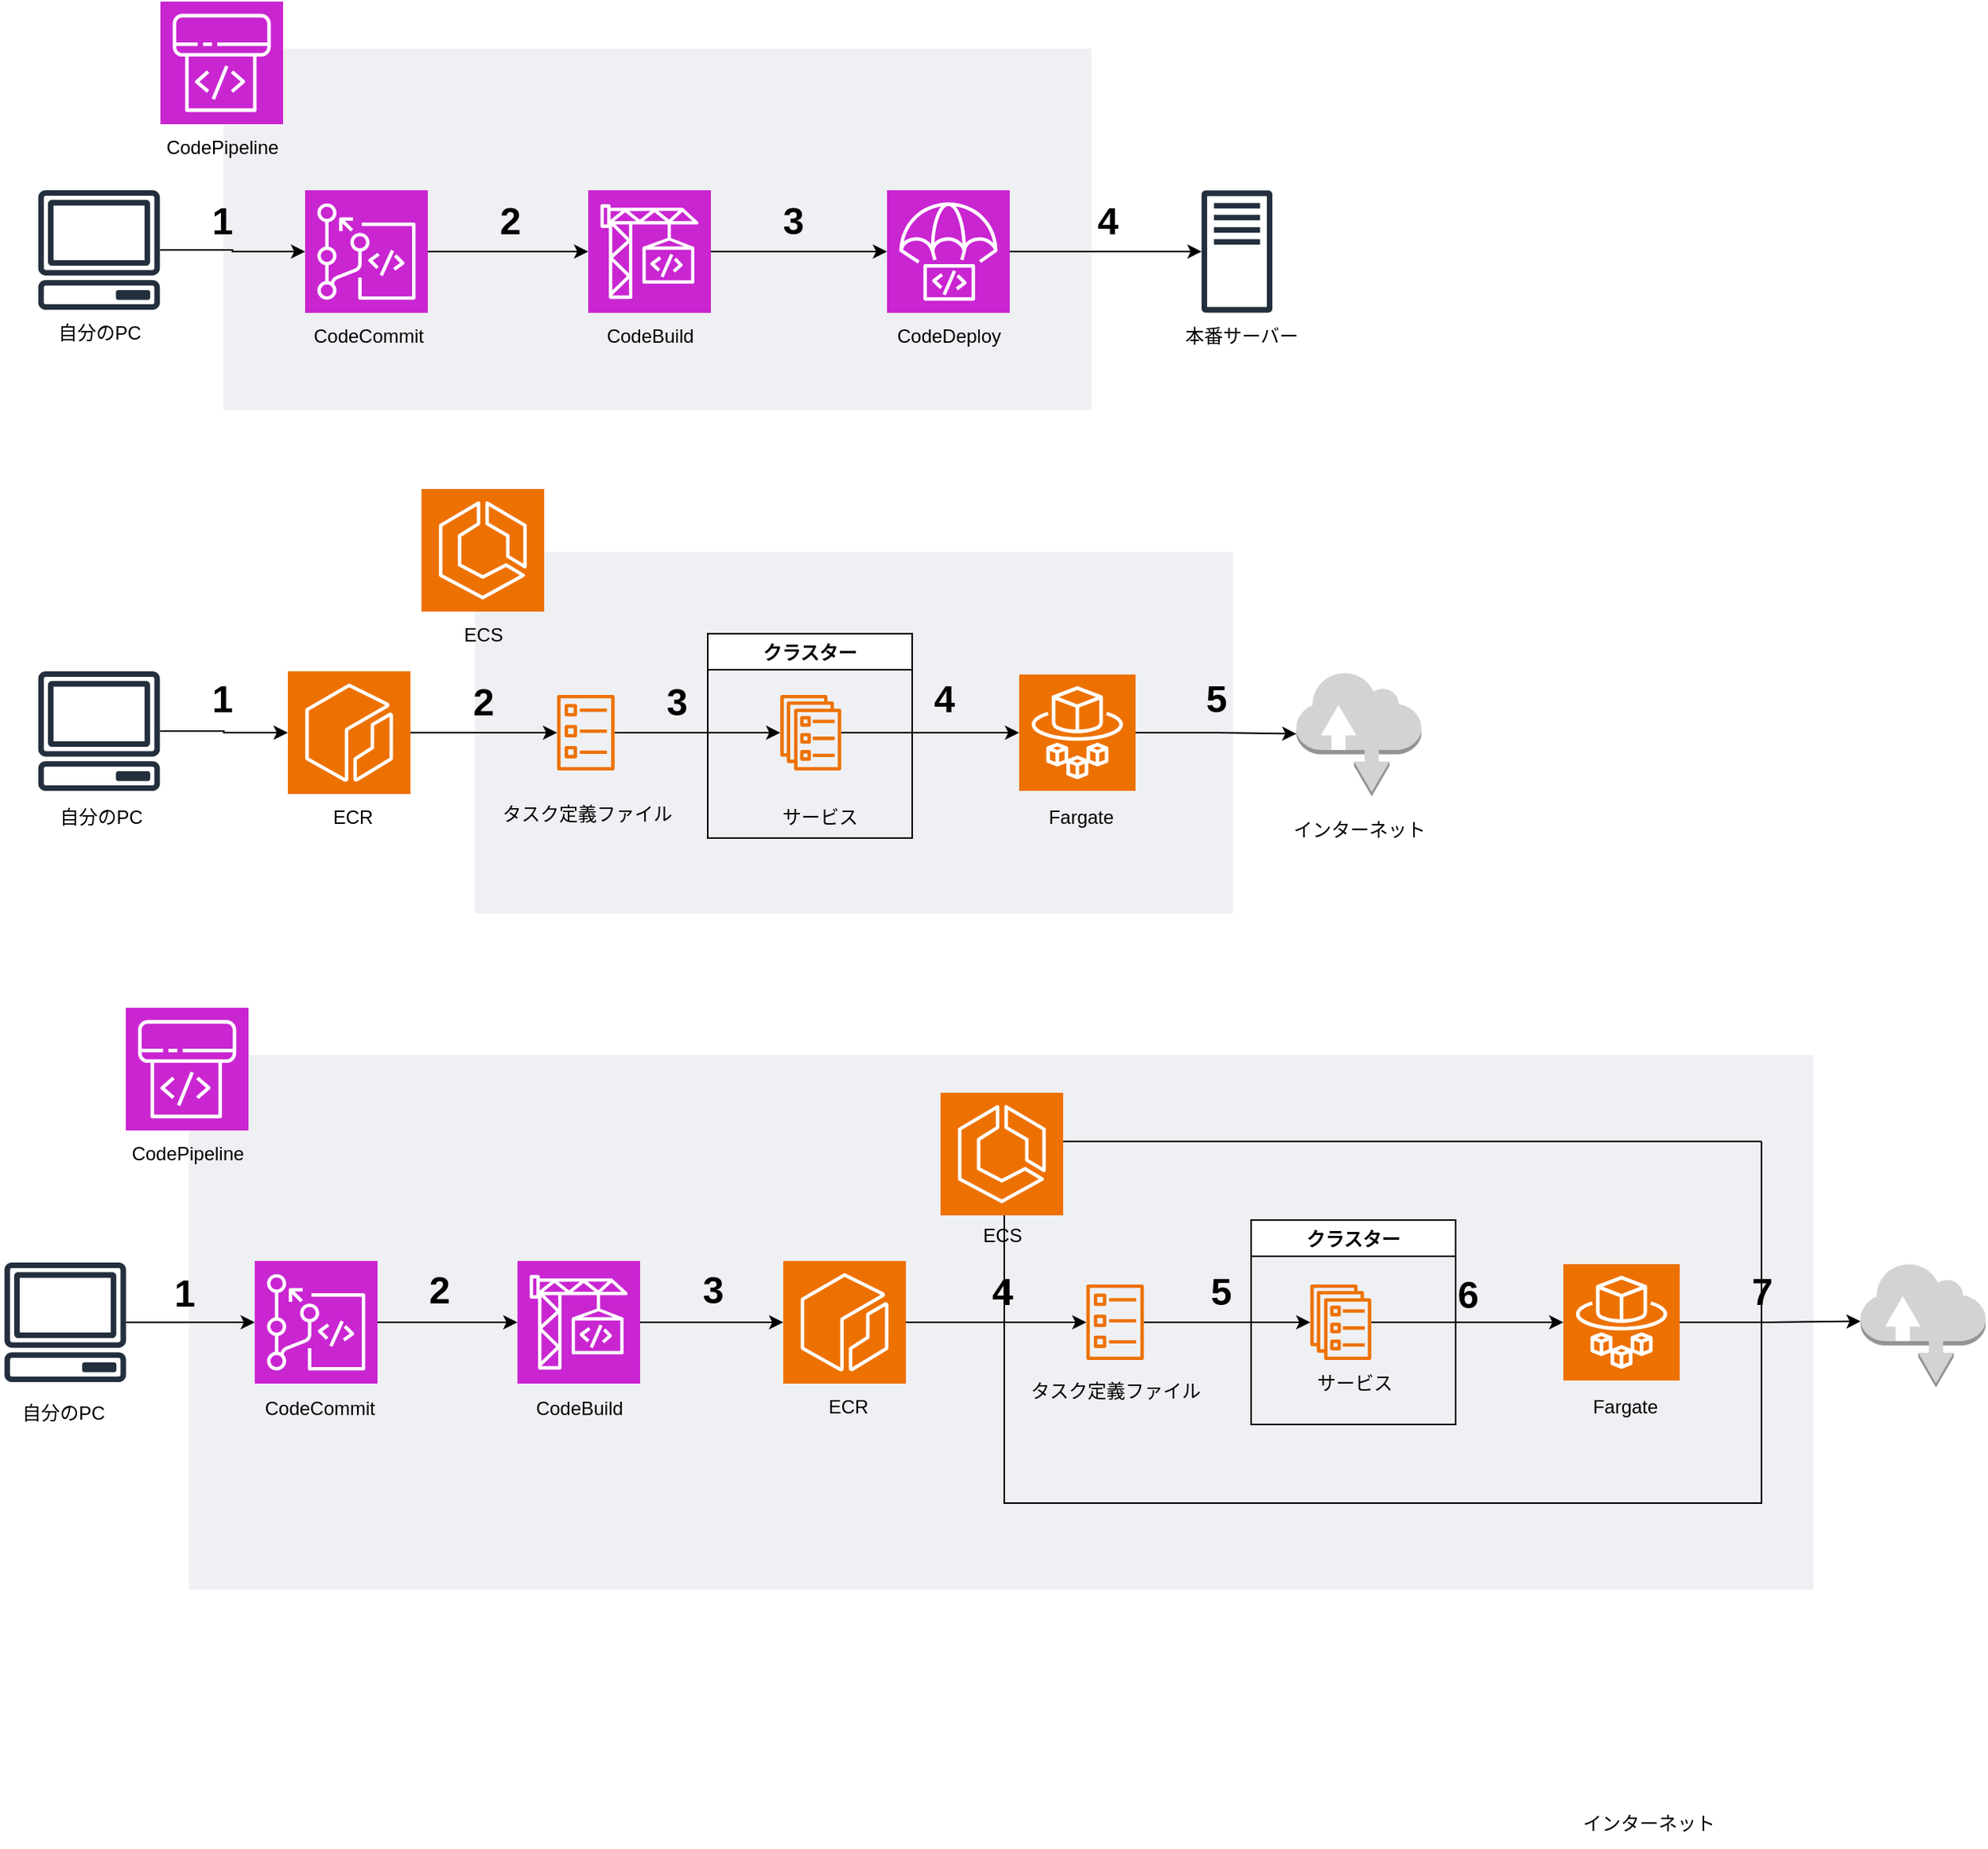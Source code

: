 <mxfile version="21.7.4" type="github">
  <diagram id="Ht1M8jgEwFfnCIfOTk4-" name="Page-1">
    <mxGraphModel dx="2608" dy="610" grid="1" gridSize="10" guides="1" tooltips="1" connect="1" arrows="1" fold="1" page="1" pageScale="1" pageWidth="827" pageHeight="1469" math="0" shadow="0">
      <root>
        <mxCell id="0" />
        <mxCell id="1" parent="0" />
        <mxCell id="DdXQzqJ5ZMWsTik3K9Qf-76" value="" style="fillColor=#EFF0F3;strokeColor=none;dashed=0;verticalAlign=top;fontStyle=0;fontColor=#232F3D;whiteSpace=wrap;html=1;" parent="1" vertex="1">
          <mxGeometry x="-1493" y="720" width="1033" height="340" as="geometry" />
        </mxCell>
        <mxCell id="DdXQzqJ5ZMWsTik3K9Qf-77" value="" style="sketch=0;points=[[0,0,0],[0.25,0,0],[0.5,0,0],[0.75,0,0],[1,0,0],[0,1,0],[0.25,1,0],[0.5,1,0],[0.75,1,0],[1,1,0],[0,0.25,0],[0,0.5,0],[0,0.75,0],[1,0.25,0],[1,0.5,0],[1,0.75,0]];outlineConnect=0;fontColor=#232F3E;fillColor=#C925D1;strokeColor=#ffffff;dashed=0;verticalLabelPosition=bottom;verticalAlign=top;align=center;html=1;fontSize=12;fontStyle=0;aspect=fixed;shape=mxgraph.aws4.resourceIcon;resIcon=mxgraph.aws4.codepipeline;" parent="1" vertex="1">
          <mxGeometry x="-1533" y="690" width="78" height="78" as="geometry" />
        </mxCell>
        <mxCell id="DdXQzqJ5ZMWsTik3K9Qf-78" value="CodePipeline" style="text;html=1;align=center;verticalAlign=middle;resizable=0;points=[];autosize=1;strokeColor=none;fillColor=none;" parent="1" vertex="1">
          <mxGeometry x="-1539" y="768" width="90" height="30" as="geometry" />
        </mxCell>
        <mxCell id="DdXQzqJ5ZMWsTik3K9Qf-1" value="" style="fillColor=#EFF0F3;strokeColor=none;dashed=0;verticalAlign=top;fontStyle=0;fontColor=#232F3D;whiteSpace=wrap;html=1;" parent="1" vertex="1">
          <mxGeometry x="-1471" y="80" width="552" height="230" as="geometry" />
        </mxCell>
        <mxCell id="DdXQzqJ5ZMWsTik3K9Qf-2" value="" style="sketch=0;points=[[0,0,0],[0.25,0,0],[0.5,0,0],[0.75,0,0],[1,0,0],[0,1,0],[0.25,1,0],[0.5,1,0],[0.75,1,0],[1,1,0],[0,0.25,0],[0,0.5,0],[0,0.75,0],[1,0.25,0],[1,0.5,0],[1,0.75,0]];outlineConnect=0;fontColor=#232F3E;fillColor=#C925D1;strokeColor=#ffffff;dashed=0;verticalLabelPosition=bottom;verticalAlign=top;align=center;html=1;fontSize=12;fontStyle=0;aspect=fixed;shape=mxgraph.aws4.resourceIcon;resIcon=mxgraph.aws4.codepipeline;" parent="1" vertex="1">
          <mxGeometry x="-1511" y="50" width="78" height="78" as="geometry" />
        </mxCell>
        <mxCell id="DdXQzqJ5ZMWsTik3K9Qf-3" value="CodePipeline" style="text;html=1;align=center;verticalAlign=middle;resizable=0;points=[];autosize=1;strokeColor=none;fillColor=none;" parent="1" vertex="1">
          <mxGeometry x="-1517" y="128" width="90" height="30" as="geometry" />
        </mxCell>
        <mxCell id="DdXQzqJ5ZMWsTik3K9Qf-14" value="" style="edgeStyle=orthogonalEdgeStyle;rounded=0;orthogonalLoop=1;jettySize=auto;html=1;" parent="1" source="DdXQzqJ5ZMWsTik3K9Qf-4" target="DdXQzqJ5ZMWsTik3K9Qf-6" edge="1">
          <mxGeometry relative="1" as="geometry" />
        </mxCell>
        <mxCell id="DdXQzqJ5ZMWsTik3K9Qf-4" value="" style="sketch=0;outlineConnect=0;fontColor=#232F3E;gradientColor=none;fillColor=#232F3D;strokeColor=none;dashed=0;verticalLabelPosition=bottom;verticalAlign=top;align=center;html=1;fontSize=12;fontStyle=0;aspect=fixed;pointerEvents=1;shape=mxgraph.aws4.client;" parent="1" vertex="1">
          <mxGeometry x="-1589" y="170" width="78" height="76" as="geometry" />
        </mxCell>
        <mxCell id="DdXQzqJ5ZMWsTik3K9Qf-5" value="自分のPC" style="text;html=1;align=center;verticalAlign=middle;resizable=0;points=[];autosize=1;strokeColor=none;fillColor=none;" parent="1" vertex="1">
          <mxGeometry x="-1590" y="246" width="80" height="30" as="geometry" />
        </mxCell>
        <mxCell id="DdXQzqJ5ZMWsTik3K9Qf-15" value="" style="edgeStyle=orthogonalEdgeStyle;rounded=0;orthogonalLoop=1;jettySize=auto;html=1;" parent="1" source="DdXQzqJ5ZMWsTik3K9Qf-6" target="DdXQzqJ5ZMWsTik3K9Qf-7" edge="1">
          <mxGeometry relative="1" as="geometry" />
        </mxCell>
        <mxCell id="DdXQzqJ5ZMWsTik3K9Qf-6" value="" style="sketch=0;points=[[0,0,0],[0.25,0,0],[0.5,0,0],[0.75,0,0],[1,0,0],[0,1,0],[0.25,1,0],[0.5,1,0],[0.75,1,0],[1,1,0],[0,0.25,0],[0,0.5,0],[0,0.75,0],[1,0.25,0],[1,0.5,0],[1,0.75,0]];outlineConnect=0;fontColor=#232F3E;fillColor=#C925D1;strokeColor=#ffffff;dashed=0;verticalLabelPosition=bottom;verticalAlign=top;align=center;html=1;fontSize=12;fontStyle=0;aspect=fixed;shape=mxgraph.aws4.resourceIcon;resIcon=mxgraph.aws4.codecommit;" parent="1" vertex="1">
          <mxGeometry x="-1419" y="170" width="78" height="78" as="geometry" />
        </mxCell>
        <mxCell id="DdXQzqJ5ZMWsTik3K9Qf-18" value="" style="edgeStyle=orthogonalEdgeStyle;rounded=0;orthogonalLoop=1;jettySize=auto;html=1;entryX=0;entryY=0.5;entryDx=0;entryDy=0;entryPerimeter=0;" parent="1" source="DdXQzqJ5ZMWsTik3K9Qf-7" target="DdXQzqJ5ZMWsTik3K9Qf-8" edge="1">
          <mxGeometry relative="1" as="geometry" />
        </mxCell>
        <mxCell id="DdXQzqJ5ZMWsTik3K9Qf-7" value="" style="sketch=0;points=[[0,0,0],[0.25,0,0],[0.5,0,0],[0.75,0,0],[1,0,0],[0,1,0],[0.25,1,0],[0.5,1,0],[0.75,1,0],[1,1,0],[0,0.25,0],[0,0.5,0],[0,0.75,0],[1,0.25,0],[1,0.5,0],[1,0.75,0]];outlineConnect=0;fontColor=#232F3E;fillColor=#C925D1;strokeColor=#ffffff;dashed=0;verticalLabelPosition=bottom;verticalAlign=top;align=center;html=1;fontSize=12;fontStyle=0;aspect=fixed;shape=mxgraph.aws4.resourceIcon;resIcon=mxgraph.aws4.codebuild;" parent="1" vertex="1">
          <mxGeometry x="-1239" y="170" width="78" height="78" as="geometry" />
        </mxCell>
        <mxCell id="DdXQzqJ5ZMWsTik3K9Qf-19" style="edgeStyle=orthogonalEdgeStyle;rounded=0;orthogonalLoop=1;jettySize=auto;html=1;" parent="1" source="DdXQzqJ5ZMWsTik3K9Qf-8" target="DdXQzqJ5ZMWsTik3K9Qf-9" edge="1">
          <mxGeometry relative="1" as="geometry" />
        </mxCell>
        <mxCell id="DdXQzqJ5ZMWsTik3K9Qf-8" value="" style="sketch=0;points=[[0,0,0],[0.25,0,0],[0.5,0,0],[0.75,0,0],[1,0,0],[0,1,0],[0.25,1,0],[0.5,1,0],[0.75,1,0],[1,1,0],[0,0.25,0],[0,0.5,0],[0,0.75,0],[1,0.25,0],[1,0.5,0],[1,0.75,0]];outlineConnect=0;fontColor=#232F3E;fillColor=#C925D1;strokeColor=#ffffff;dashed=0;verticalLabelPosition=bottom;verticalAlign=top;align=center;html=1;fontSize=12;fontStyle=0;aspect=fixed;shape=mxgraph.aws4.resourceIcon;resIcon=mxgraph.aws4.codedeploy;" parent="1" vertex="1">
          <mxGeometry x="-1049" y="170" width="78" height="78" as="geometry" />
        </mxCell>
        <mxCell id="DdXQzqJ5ZMWsTik3K9Qf-9" value="" style="sketch=0;outlineConnect=0;fontColor=#232F3E;gradientColor=none;fillColor=#232F3D;strokeColor=none;dashed=0;verticalLabelPosition=bottom;verticalAlign=top;align=center;html=1;fontSize=12;fontStyle=0;aspect=fixed;pointerEvents=1;shape=mxgraph.aws4.traditional_server;" parent="1" vertex="1">
          <mxGeometry x="-849" y="170" width="45" height="78" as="geometry" />
        </mxCell>
        <mxCell id="DdXQzqJ5ZMWsTik3K9Qf-10" value="CodeCommit" style="text;html=1;align=center;verticalAlign=middle;resizable=0;points=[];autosize=1;strokeColor=none;fillColor=none;" parent="1" vertex="1">
          <mxGeometry x="-1424" y="248" width="90" height="30" as="geometry" />
        </mxCell>
        <mxCell id="DdXQzqJ5ZMWsTik3K9Qf-11" value="CodeBuild" style="text;html=1;align=center;verticalAlign=middle;resizable=0;points=[];autosize=1;strokeColor=none;fillColor=none;" parent="1" vertex="1">
          <mxGeometry x="-1240" y="248" width="80" height="30" as="geometry" />
        </mxCell>
        <mxCell id="DdXQzqJ5ZMWsTik3K9Qf-12" value="CodeDeploy" style="text;html=1;align=center;verticalAlign=middle;resizable=0;points=[];autosize=1;strokeColor=none;fillColor=none;" parent="1" vertex="1">
          <mxGeometry x="-1055" y="248" width="90" height="30" as="geometry" />
        </mxCell>
        <mxCell id="DdXQzqJ5ZMWsTik3K9Qf-13" value="本番サーバー" style="text;html=1;align=center;verticalAlign=middle;resizable=0;points=[];autosize=1;strokeColor=none;fillColor=none;" parent="1" vertex="1">
          <mxGeometry x="-869" y="248" width="90" height="30" as="geometry" />
        </mxCell>
        <mxCell id="DdXQzqJ5ZMWsTik3K9Qf-20" value="&lt;font style=&quot;font-size: 24px;&quot;&gt;&lt;b&gt;1&lt;/b&gt;&lt;/font&gt;" style="text;html=1;align=center;verticalAlign=middle;resizable=0;points=[];autosize=1;strokeColor=none;fillColor=none;" parent="1" vertex="1">
          <mxGeometry x="-1492" y="170" width="40" height="40" as="geometry" />
        </mxCell>
        <mxCell id="DdXQzqJ5ZMWsTik3K9Qf-21" value="&lt;span style=&quot;font-size: 24px;&quot;&gt;&lt;b&gt;2&lt;/b&gt;&lt;/span&gt;" style="text;html=1;align=center;verticalAlign=middle;resizable=0;points=[];autosize=1;strokeColor=none;fillColor=none;" parent="1" vertex="1">
          <mxGeometry x="-1309" y="170" width="40" height="40" as="geometry" />
        </mxCell>
        <mxCell id="DdXQzqJ5ZMWsTik3K9Qf-22" value="&lt;span style=&quot;font-size: 24px;&quot;&gt;&lt;b&gt;3&lt;/b&gt;&lt;/span&gt;" style="text;html=1;align=center;verticalAlign=middle;resizable=0;points=[];autosize=1;strokeColor=none;fillColor=none;" parent="1" vertex="1">
          <mxGeometry x="-1129" y="170" width="40" height="40" as="geometry" />
        </mxCell>
        <mxCell id="DdXQzqJ5ZMWsTik3K9Qf-23" value="&lt;span style=&quot;font-size: 24px;&quot;&gt;&lt;b&gt;4&lt;/b&gt;&lt;/span&gt;" style="text;html=1;align=center;verticalAlign=middle;resizable=0;points=[];autosize=1;strokeColor=none;fillColor=none;" parent="1" vertex="1">
          <mxGeometry x="-929" y="170" width="40" height="40" as="geometry" />
        </mxCell>
        <mxCell id="DdXQzqJ5ZMWsTik3K9Qf-24" value="" style="sketch=0;points=[[0,0,0],[0.25,0,0],[0.5,0,0],[0.75,0,0],[1,0,0],[0,1,0],[0.25,1,0],[0.5,1,0],[0.75,1,0],[1,1,0],[0,0.25,0],[0,0.5,0],[0,0.75,0],[1,0.25,0],[1,0.5,0],[1,0.75,0]];outlineConnect=0;fontColor=#232F3E;fillColor=#ED7100;strokeColor=#ffffff;dashed=0;verticalLabelPosition=bottom;verticalAlign=top;align=center;html=1;fontSize=12;fontStyle=0;aspect=fixed;shape=mxgraph.aws4.resourceIcon;resIcon=mxgraph.aws4.ecr;" parent="1" vertex="1">
          <mxGeometry x="-1430" y="476" width="78" height="78" as="geometry" />
        </mxCell>
        <mxCell id="DdXQzqJ5ZMWsTik3K9Qf-25" value="" style="fillColor=#EFF0F3;strokeColor=none;dashed=0;verticalAlign=top;fontStyle=0;fontColor=#232F3D;whiteSpace=wrap;html=1;" parent="1" vertex="1">
          <mxGeometry x="-1311" y="400" width="482" height="230" as="geometry" />
        </mxCell>
        <mxCell id="DdXQzqJ5ZMWsTik3K9Qf-26" value="" style="sketch=0;points=[[0,0,0],[0.25,0,0],[0.5,0,0],[0.75,0,0],[1,0,0],[0,1,0],[0.25,1,0],[0.5,1,0],[0.75,1,0],[1,1,0],[0,0.25,0],[0,0.5,0],[0,0.75,0],[1,0.25,0],[1,0.5,0],[1,0.75,0]];outlineConnect=0;fontColor=#232F3E;fillColor=#ED7100;strokeColor=#ffffff;dashed=0;verticalLabelPosition=bottom;verticalAlign=top;align=center;html=1;fontSize=12;fontStyle=0;aspect=fixed;shape=mxgraph.aws4.resourceIcon;resIcon=mxgraph.aws4.ecs;" parent="1" vertex="1">
          <mxGeometry x="-1345" y="360" width="78" height="78" as="geometry" />
        </mxCell>
        <mxCell id="DdXQzqJ5ZMWsTik3K9Qf-27" value="ECR" style="text;html=1;align=center;verticalAlign=middle;resizable=0;points=[];autosize=1;strokeColor=none;fillColor=none;" parent="1" vertex="1">
          <mxGeometry x="-1414" y="554" width="50" height="30" as="geometry" />
        </mxCell>
        <mxCell id="DdXQzqJ5ZMWsTik3K9Qf-41" value="" style="edgeStyle=orthogonalEdgeStyle;rounded=0;orthogonalLoop=1;jettySize=auto;html=1;" parent="1" source="DdXQzqJ5ZMWsTik3K9Qf-28" target="DdXQzqJ5ZMWsTik3K9Qf-24" edge="1">
          <mxGeometry relative="1" as="geometry" />
        </mxCell>
        <mxCell id="DdXQzqJ5ZMWsTik3K9Qf-28" value="" style="sketch=0;outlineConnect=0;fontColor=#232F3E;gradientColor=none;fillColor=#232F3D;strokeColor=none;dashed=0;verticalLabelPosition=bottom;verticalAlign=top;align=center;html=1;fontSize=12;fontStyle=0;aspect=fixed;pointerEvents=1;shape=mxgraph.aws4.client;" parent="1" vertex="1">
          <mxGeometry x="-1589" y="476" width="78" height="76" as="geometry" />
        </mxCell>
        <mxCell id="DdXQzqJ5ZMWsTik3K9Qf-29" value="自分のPC" style="text;html=1;align=center;verticalAlign=middle;resizable=0;points=[];autosize=1;strokeColor=none;fillColor=none;" parent="1" vertex="1">
          <mxGeometry x="-1589" y="554" width="80" height="30" as="geometry" />
        </mxCell>
        <mxCell id="DdXQzqJ5ZMWsTik3K9Qf-30" value="ECS" style="text;html=1;align=center;verticalAlign=middle;resizable=0;points=[];autosize=1;strokeColor=none;fillColor=none;" parent="1" vertex="1">
          <mxGeometry x="-1331" y="438" width="50" height="30" as="geometry" />
        </mxCell>
        <mxCell id="DdXQzqJ5ZMWsTik3K9Qf-47" value="" style="edgeStyle=orthogonalEdgeStyle;rounded=0;orthogonalLoop=1;jettySize=auto;html=1;" parent="1" source="DdXQzqJ5ZMWsTik3K9Qf-31" target="DdXQzqJ5ZMWsTik3K9Qf-34" edge="1">
          <mxGeometry relative="1" as="geometry" />
        </mxCell>
        <mxCell id="DdXQzqJ5ZMWsTik3K9Qf-31" value="" style="sketch=0;outlineConnect=0;fontColor=#232F3E;gradientColor=none;fillColor=#ED7100;strokeColor=none;dashed=0;verticalLabelPosition=bottom;verticalAlign=top;align=center;html=1;fontSize=12;fontStyle=0;aspect=fixed;pointerEvents=1;shape=mxgraph.aws4.ecs_task;" parent="1" vertex="1">
          <mxGeometry x="-1259" y="491" width="37" height="48" as="geometry" />
        </mxCell>
        <mxCell id="DdXQzqJ5ZMWsTik3K9Qf-49" value="" style="edgeStyle=orthogonalEdgeStyle;rounded=0;orthogonalLoop=1;jettySize=auto;html=1;" parent="1" source="DdXQzqJ5ZMWsTik3K9Qf-32" target="DdXQzqJ5ZMWsTik3K9Qf-38" edge="1">
          <mxGeometry relative="1" as="geometry" />
        </mxCell>
        <mxCell id="DdXQzqJ5ZMWsTik3K9Qf-32" value="" style="sketch=0;points=[[0,0,0],[0.25,0,0],[0.5,0,0],[0.75,0,0],[1,0,0],[0,1,0],[0.25,1,0],[0.5,1,0],[0.75,1,0],[1,1,0],[0,0.25,0],[0,0.5,0],[0,0.75,0],[1,0.25,0],[1,0.5,0],[1,0.75,0]];outlineConnect=0;fontColor=#232F3E;fillColor=#ED7100;strokeColor=#ffffff;dashed=0;verticalLabelPosition=bottom;verticalAlign=top;align=center;html=1;fontSize=12;fontStyle=0;aspect=fixed;shape=mxgraph.aws4.resourceIcon;resIcon=mxgraph.aws4.fargate;" parent="1" vertex="1">
          <mxGeometry x="-965" y="478" width="74" height="74" as="geometry" />
        </mxCell>
        <mxCell id="DdXQzqJ5ZMWsTik3K9Qf-48" value="" style="edgeStyle=orthogonalEdgeStyle;rounded=0;orthogonalLoop=1;jettySize=auto;html=1;entryX=0;entryY=0.5;entryDx=0;entryDy=0;entryPerimeter=0;" parent="1" source="DdXQzqJ5ZMWsTik3K9Qf-34" target="DdXQzqJ5ZMWsTik3K9Qf-32" edge="1">
          <mxGeometry relative="1" as="geometry">
            <mxPoint x="-1009" y="515" as="targetPoint" />
          </mxGeometry>
        </mxCell>
        <mxCell id="DdXQzqJ5ZMWsTik3K9Qf-34" value="" style="sketch=0;outlineConnect=0;fontColor=#232F3E;gradientColor=none;fillColor=#ED7100;strokeColor=none;dashed=0;verticalLabelPosition=bottom;verticalAlign=top;align=center;html=1;fontSize=12;fontStyle=0;aspect=fixed;pointerEvents=1;shape=mxgraph.aws4.ecs_service;" parent="1" vertex="1">
          <mxGeometry x="-1117" y="491" width="39" height="48" as="geometry" />
        </mxCell>
        <mxCell id="DdXQzqJ5ZMWsTik3K9Qf-35" value="タスク定義ファイル" style="text;html=1;align=center;verticalAlign=middle;resizable=0;points=[];autosize=1;strokeColor=none;fillColor=none;" parent="1" vertex="1">
          <mxGeometry x="-1305.5" y="552" width="130" height="30" as="geometry" />
        </mxCell>
        <mxCell id="DdXQzqJ5ZMWsTik3K9Qf-36" value="サービス" style="text;html=1;align=center;verticalAlign=middle;resizable=0;points=[];autosize=1;strokeColor=none;fillColor=none;" parent="1" vertex="1">
          <mxGeometry x="-1127" y="554" width="70" height="30" as="geometry" />
        </mxCell>
        <mxCell id="DdXQzqJ5ZMWsTik3K9Qf-37" value="Fargate" style="text;html=1;align=center;verticalAlign=middle;resizable=0;points=[];autosize=1;strokeColor=none;fillColor=none;" parent="1" vertex="1">
          <mxGeometry x="-956" y="554" width="60" height="30" as="geometry" />
        </mxCell>
        <mxCell id="DdXQzqJ5ZMWsTik3K9Qf-38" value="" style="outlineConnect=0;dashed=0;verticalLabelPosition=bottom;verticalAlign=top;align=center;html=1;shape=mxgraph.aws3.internet;fillColor=#D2D3D3;gradientColor=none;" parent="1" vertex="1">
          <mxGeometry x="-788.75" y="476" width="79.5" height="79.5" as="geometry" />
        </mxCell>
        <mxCell id="DdXQzqJ5ZMWsTik3K9Qf-39" value="インターネット" style="text;html=1;align=center;verticalAlign=middle;resizable=0;points=[];autosize=1;strokeColor=none;fillColor=none;" parent="1" vertex="1">
          <mxGeometry x="-804" y="562" width="110" height="30" as="geometry" />
        </mxCell>
        <mxCell id="DdXQzqJ5ZMWsTik3K9Qf-45" value="" style="edgeStyle=orthogonalEdgeStyle;rounded=0;orthogonalLoop=1;jettySize=auto;html=1;" parent="1" source="DdXQzqJ5ZMWsTik3K9Qf-24" target="DdXQzqJ5ZMWsTik3K9Qf-31" edge="1">
          <mxGeometry relative="1" as="geometry" />
        </mxCell>
        <mxCell id="DdXQzqJ5ZMWsTik3K9Qf-50" value="&lt;font style=&quot;font-size: 24px;&quot;&gt;&lt;b&gt;1&lt;/b&gt;&lt;/font&gt;" style="text;html=1;align=center;verticalAlign=middle;resizable=0;points=[];autosize=1;strokeColor=none;fillColor=none;" parent="1" vertex="1">
          <mxGeometry x="-1492" y="474" width="40" height="40" as="geometry" />
        </mxCell>
        <mxCell id="DdXQzqJ5ZMWsTik3K9Qf-51" value="&lt;span style=&quot;font-size: 24px;&quot;&gt;&lt;b&gt;2&lt;/b&gt;&lt;/span&gt;" style="text;html=1;align=center;verticalAlign=middle;resizable=0;points=[];autosize=1;strokeColor=none;fillColor=none;" parent="1" vertex="1">
          <mxGeometry x="-1326" y="476" width="40" height="40" as="geometry" />
        </mxCell>
        <mxCell id="DdXQzqJ5ZMWsTik3K9Qf-52" value="&lt;span style=&quot;font-size: 24px;&quot;&gt;&lt;b&gt;3&lt;/b&gt;&lt;/span&gt;" style="text;html=1;align=center;verticalAlign=middle;resizable=0;points=[];autosize=1;strokeColor=none;fillColor=none;" parent="1" vertex="1">
          <mxGeometry x="-1203" y="476" width="40" height="40" as="geometry" />
        </mxCell>
        <mxCell id="DdXQzqJ5ZMWsTik3K9Qf-53" value="&lt;span style=&quot;font-size: 24px;&quot;&gt;&lt;b&gt;4&lt;/b&gt;&lt;/span&gt;" style="text;html=1;align=center;verticalAlign=middle;resizable=0;points=[];autosize=1;strokeColor=none;fillColor=none;" parent="1" vertex="1">
          <mxGeometry x="-1033" y="474" width="40" height="40" as="geometry" />
        </mxCell>
        <mxCell id="DdXQzqJ5ZMWsTik3K9Qf-54" value="&lt;span style=&quot;font-size: 24px;&quot;&gt;&lt;b&gt;5&lt;/b&gt;&lt;/span&gt;" style="text;html=1;align=center;verticalAlign=middle;resizable=0;points=[];autosize=1;strokeColor=none;fillColor=none;" parent="1" vertex="1">
          <mxGeometry x="-860.5" y="474" width="40" height="40" as="geometry" />
        </mxCell>
        <mxCell id="DdXQzqJ5ZMWsTik3K9Qf-56" value="クラスター" style="swimlane;" parent="1" vertex="1">
          <mxGeometry x="-1163" y="452" width="130" height="130" as="geometry" />
        </mxCell>
        <mxCell id="DdXQzqJ5ZMWsTik3K9Qf-95" value="" style="edgeStyle=orthogonalEdgeStyle;rounded=0;orthogonalLoop=1;jettySize=auto;html=1;" parent="1" source="DdXQzqJ5ZMWsTik3K9Qf-57" target="DdXQzqJ5ZMWsTik3K9Qf-59" edge="1">
          <mxGeometry relative="1" as="geometry" />
        </mxCell>
        <mxCell id="DdXQzqJ5ZMWsTik3K9Qf-57" value="" style="sketch=0;outlineConnect=0;fontColor=#232F3E;gradientColor=none;fillColor=#232F3D;strokeColor=none;dashed=0;verticalLabelPosition=bottom;verticalAlign=top;align=center;html=1;fontSize=12;fontStyle=0;aspect=fixed;pointerEvents=1;shape=mxgraph.aws4.client;" parent="1" vertex="1">
          <mxGeometry x="-1610.5" y="852" width="78" height="76" as="geometry" />
        </mxCell>
        <mxCell id="DdXQzqJ5ZMWsTik3K9Qf-58" value="自分のPC" style="text;html=1;align=center;verticalAlign=middle;resizable=0;points=[];autosize=1;strokeColor=none;fillColor=none;" parent="1" vertex="1">
          <mxGeometry x="-1613" y="932.5" width="80" height="30" as="geometry" />
        </mxCell>
        <mxCell id="DdXQzqJ5ZMWsTik3K9Qf-96" value="" style="edgeStyle=orthogonalEdgeStyle;rounded=0;orthogonalLoop=1;jettySize=auto;html=1;entryX=0;entryY=0.5;entryDx=0;entryDy=0;entryPerimeter=0;" parent="1" source="DdXQzqJ5ZMWsTik3K9Qf-59" target="DdXQzqJ5ZMWsTik3K9Qf-61" edge="1">
          <mxGeometry relative="1" as="geometry" />
        </mxCell>
        <mxCell id="DdXQzqJ5ZMWsTik3K9Qf-59" value="" style="sketch=0;points=[[0,0,0],[0.25,0,0],[0.5,0,0],[0.75,0,0],[1,0,0],[0,1,0],[0.25,1,0],[0.5,1,0],[0.75,1,0],[1,1,0],[0,0.25,0],[0,0.5,0],[0,0.75,0],[1,0.25,0],[1,0.5,0],[1,0.75,0]];outlineConnect=0;fontColor=#232F3E;fillColor=#C925D1;strokeColor=#ffffff;dashed=0;verticalLabelPosition=bottom;verticalAlign=top;align=center;html=1;fontSize=12;fontStyle=0;aspect=fixed;shape=mxgraph.aws4.resourceIcon;resIcon=mxgraph.aws4.codecommit;" parent="1" vertex="1">
          <mxGeometry x="-1451" y="851" width="78" height="78" as="geometry" />
        </mxCell>
        <mxCell id="DdXQzqJ5ZMWsTik3K9Qf-60" value="CodeCommit" style="text;html=1;align=center;verticalAlign=middle;resizable=0;points=[];autosize=1;strokeColor=none;fillColor=none;" parent="1" vertex="1">
          <mxGeometry x="-1455.5" y="930" width="90" height="30" as="geometry" />
        </mxCell>
        <mxCell id="y7jc2fUCqOHRDLF3JX8p-2" value="" style="edgeStyle=orthogonalEdgeStyle;rounded=0;orthogonalLoop=1;jettySize=auto;html=1;" edge="1" parent="1" source="DdXQzqJ5ZMWsTik3K9Qf-61" target="DdXQzqJ5ZMWsTik3K9Qf-93">
          <mxGeometry relative="1" as="geometry" />
        </mxCell>
        <mxCell id="DdXQzqJ5ZMWsTik3K9Qf-61" value="" style="sketch=0;points=[[0,0,0],[0.25,0,0],[0.5,0,0],[0.75,0,0],[1,0,0],[0,1,0],[0.25,1,0],[0.5,1,0],[0.75,1,0],[1,1,0],[0,0.25,0],[0,0.5,0],[0,0.75,0],[1,0.25,0],[1,0.5,0],[1,0.75,0]];outlineConnect=0;fontColor=#232F3E;fillColor=#C925D1;strokeColor=#ffffff;dashed=0;verticalLabelPosition=bottom;verticalAlign=top;align=center;html=1;fontSize=12;fontStyle=0;aspect=fixed;shape=mxgraph.aws4.resourceIcon;resIcon=mxgraph.aws4.codebuild;" parent="1" vertex="1">
          <mxGeometry x="-1284" y="851" width="78" height="78" as="geometry" />
        </mxCell>
        <mxCell id="DdXQzqJ5ZMWsTik3K9Qf-62" value="CodeBuild" style="text;html=1;align=center;verticalAlign=middle;resizable=0;points=[];autosize=1;strokeColor=none;fillColor=none;" parent="1" vertex="1">
          <mxGeometry x="-1285" y="930" width="80" height="30" as="geometry" />
        </mxCell>
        <mxCell id="DdXQzqJ5ZMWsTik3K9Qf-73" value="" style="outlineConnect=0;dashed=0;verticalLabelPosition=bottom;verticalAlign=top;align=center;html=1;shape=mxgraph.aws3.internet;fillColor=#D2D3D3;gradientColor=none;" parent="1" vertex="1">
          <mxGeometry x="-430" y="852" width="79.5" height="79.5" as="geometry" />
        </mxCell>
        <mxCell id="DdXQzqJ5ZMWsTik3K9Qf-74" value="インターネット" style="text;html=1;align=center;verticalAlign=middle;resizable=0;points=[];autosize=1;strokeColor=none;fillColor=none;" parent="1" vertex="1">
          <mxGeometry x="-620" y="1194" width="110" height="30" as="geometry" />
        </mxCell>
        <mxCell id="DdXQzqJ5ZMWsTik3K9Qf-106" value="" style="edgeStyle=orthogonalEdgeStyle;rounded=0;orthogonalLoop=1;jettySize=auto;html=1;" parent="1" source="DdXQzqJ5ZMWsTik3K9Qf-86" target="DdXQzqJ5ZMWsTik3K9Qf-88" edge="1">
          <mxGeometry relative="1" as="geometry" />
        </mxCell>
        <mxCell id="DdXQzqJ5ZMWsTik3K9Qf-86" value="" style="sketch=0;outlineConnect=0;fontColor=#232F3E;gradientColor=none;fillColor=#ED7100;strokeColor=none;dashed=0;verticalLabelPosition=bottom;verticalAlign=top;align=center;html=1;fontSize=12;fontStyle=0;aspect=fixed;pointerEvents=1;shape=mxgraph.aws4.ecs_task;" parent="1" vertex="1">
          <mxGeometry x="-922.5" y="866" width="37" height="48" as="geometry" />
        </mxCell>
        <mxCell id="DdXQzqJ5ZMWsTik3K9Qf-108" value="" style="edgeStyle=orthogonalEdgeStyle;rounded=0;orthogonalLoop=1;jettySize=auto;html=1;entryX=0;entryY=0.47;entryDx=0;entryDy=0;entryPerimeter=0;" parent="1" source="DdXQzqJ5ZMWsTik3K9Qf-87" target="DdXQzqJ5ZMWsTik3K9Qf-73" edge="1">
          <mxGeometry relative="1" as="geometry" />
        </mxCell>
        <mxCell id="DdXQzqJ5ZMWsTik3K9Qf-87" value="" style="sketch=0;points=[[0,0,0],[0.25,0,0],[0.5,0,0],[0.75,0,0],[1,0,0],[0,1,0],[0.25,1,0],[0.5,1,0],[0.75,1,0],[1,1,0],[0,0.25,0],[0,0.5,0],[0,0.75,0],[1,0.25,0],[1,0.5,0],[1,0.75,0]];outlineConnect=0;fontColor=#232F3E;fillColor=#ED7100;strokeColor=#ffffff;dashed=0;verticalLabelPosition=bottom;verticalAlign=top;align=center;html=1;fontSize=12;fontStyle=0;aspect=fixed;shape=mxgraph.aws4.resourceIcon;resIcon=mxgraph.aws4.fargate;" parent="1" vertex="1">
          <mxGeometry x="-619" y="853" width="74" height="74" as="geometry" />
        </mxCell>
        <mxCell id="DdXQzqJ5ZMWsTik3K9Qf-103" value="" style="edgeStyle=orthogonalEdgeStyle;rounded=0;orthogonalLoop=1;jettySize=auto;html=1;" parent="1" source="DdXQzqJ5ZMWsTik3K9Qf-88" target="DdXQzqJ5ZMWsTik3K9Qf-87" edge="1">
          <mxGeometry relative="1" as="geometry" />
        </mxCell>
        <mxCell id="DdXQzqJ5ZMWsTik3K9Qf-88" value="" style="sketch=0;outlineConnect=0;fontColor=#232F3E;gradientColor=none;fillColor=#ED7100;strokeColor=none;dashed=0;verticalLabelPosition=bottom;verticalAlign=top;align=center;html=1;fontSize=12;fontStyle=0;aspect=fixed;pointerEvents=1;shape=mxgraph.aws4.ecs_service;" parent="1" vertex="1">
          <mxGeometry x="-780" y="866" width="39" height="48" as="geometry" />
        </mxCell>
        <mxCell id="DdXQzqJ5ZMWsTik3K9Qf-89" value="タスク定義ファイル" style="text;html=1;align=center;verticalAlign=middle;resizable=0;points=[];autosize=1;strokeColor=none;fillColor=none;" parent="1" vertex="1">
          <mxGeometry x="-969" y="919" width="130" height="30" as="geometry" />
        </mxCell>
        <mxCell id="DdXQzqJ5ZMWsTik3K9Qf-90" value="Fargate" style="text;html=1;align=center;verticalAlign=middle;resizable=0;points=[];autosize=1;strokeColor=none;fillColor=none;" parent="1" vertex="1">
          <mxGeometry x="-610" y="929" width="60" height="30" as="geometry" />
        </mxCell>
        <mxCell id="DdXQzqJ5ZMWsTik3K9Qf-92" value="サービス" style="text;html=1;align=center;verticalAlign=middle;resizable=0;points=[];autosize=1;strokeColor=none;fillColor=none;" parent="1" vertex="1">
          <mxGeometry x="-787.5" y="914" width="70" height="30" as="geometry" />
        </mxCell>
        <mxCell id="DdXQzqJ5ZMWsTik3K9Qf-105" value="" style="edgeStyle=orthogonalEdgeStyle;rounded=0;orthogonalLoop=1;jettySize=auto;html=1;" parent="1" source="DdXQzqJ5ZMWsTik3K9Qf-93" target="DdXQzqJ5ZMWsTik3K9Qf-86" edge="1">
          <mxGeometry relative="1" as="geometry" />
        </mxCell>
        <mxCell id="DdXQzqJ5ZMWsTik3K9Qf-93" value="" style="sketch=0;points=[[0,0,0],[0.25,0,0],[0.5,0,0],[0.75,0,0],[1,0,0],[0,1,0],[0.25,1,0],[0.5,1,0],[0.75,1,0],[1,1,0],[0,0.25,0],[0,0.5,0],[0,0.75,0],[1,0.25,0],[1,0.5,0],[1,0.75,0]];outlineConnect=0;fontColor=#232F3E;fillColor=#ED7100;strokeColor=#ffffff;dashed=0;verticalLabelPosition=bottom;verticalAlign=top;align=center;html=1;fontSize=12;fontStyle=0;aspect=fixed;shape=mxgraph.aws4.resourceIcon;resIcon=mxgraph.aws4.ecr;" parent="1" vertex="1">
          <mxGeometry x="-1115" y="851" width="78" height="78" as="geometry" />
        </mxCell>
        <mxCell id="DdXQzqJ5ZMWsTik3K9Qf-94" value="ECR" style="text;html=1;align=center;verticalAlign=middle;resizable=0;points=[];autosize=1;strokeColor=none;fillColor=none;" parent="1" vertex="1">
          <mxGeometry x="-1099" y="929" width="50" height="30" as="geometry" />
        </mxCell>
        <mxCell id="DdXQzqJ5ZMWsTik3K9Qf-91" value="クラスター" style="swimlane;" parent="1" vertex="1">
          <mxGeometry x="-817.5" y="825" width="130" height="130" as="geometry" />
        </mxCell>
        <mxCell id="DdXQzqJ5ZMWsTik3K9Qf-109" value="&lt;font style=&quot;font-size: 24px;&quot;&gt;&lt;b&gt;1&lt;/b&gt;&lt;/font&gt;" style="text;html=1;align=center;verticalAlign=middle;resizable=0;points=[];autosize=1;strokeColor=none;fillColor=none;" parent="1" vertex="1">
          <mxGeometry x="-1516" y="852" width="40" height="40" as="geometry" />
        </mxCell>
        <mxCell id="DdXQzqJ5ZMWsTik3K9Qf-110" value="&lt;span style=&quot;font-size: 24px;&quot;&gt;&lt;b&gt;2&lt;/b&gt;&lt;/span&gt;" style="text;html=1;align=center;verticalAlign=middle;resizable=0;points=[];autosize=1;strokeColor=none;fillColor=none;" parent="1" vertex="1">
          <mxGeometry x="-1354" y="850" width="40" height="40" as="geometry" />
        </mxCell>
        <mxCell id="DdXQzqJ5ZMWsTik3K9Qf-114" value="&lt;span style=&quot;font-size: 24px;&quot;&gt;&lt;b&gt;4&lt;/b&gt;&lt;/span&gt;" style="text;html=1;align=center;verticalAlign=middle;resizable=0;points=[];autosize=1;strokeColor=none;fillColor=none;" parent="1" vertex="1">
          <mxGeometry x="-996" y="851" width="40" height="40" as="geometry" />
        </mxCell>
        <mxCell id="DdXQzqJ5ZMWsTik3K9Qf-115" value="&lt;span style=&quot;font-size: 24px;&quot;&gt;&lt;b&gt;5&lt;/b&gt;&lt;/span&gt;" style="text;html=1;align=center;verticalAlign=middle;resizable=0;points=[];autosize=1;strokeColor=none;fillColor=none;" parent="1" vertex="1">
          <mxGeometry x="-857.5" y="851" width="40" height="40" as="geometry" />
        </mxCell>
        <mxCell id="DdXQzqJ5ZMWsTik3K9Qf-116" value="&lt;span style=&quot;font-size: 24px;&quot;&gt;&lt;b&gt;6&lt;/b&gt;&lt;/span&gt;" style="text;html=1;align=center;verticalAlign=middle;resizable=0;points=[];autosize=1;strokeColor=none;fillColor=none;" parent="1" vertex="1">
          <mxGeometry x="-700" y="853" width="40" height="40" as="geometry" />
        </mxCell>
        <mxCell id="DdXQzqJ5ZMWsTik3K9Qf-117" value="&lt;span style=&quot;font-size: 24px;&quot;&gt;&lt;b&gt;7&lt;/b&gt;&lt;/span&gt;" style="text;html=1;align=center;verticalAlign=middle;resizable=0;points=[];autosize=1;strokeColor=none;fillColor=none;" parent="1" vertex="1">
          <mxGeometry x="-513" y="851" width="40" height="40" as="geometry" />
        </mxCell>
        <mxCell id="y7jc2fUCqOHRDLF3JX8p-1" value="" style="swimlane;startSize=0;" vertex="1" parent="1">
          <mxGeometry x="-974.5" y="775" width="481.5" height="230" as="geometry" />
        </mxCell>
        <mxCell id="DdXQzqJ5ZMWsTik3K9Qf-85" value="ECS" style="text;html=1;align=center;verticalAlign=middle;resizable=0;points=[];autosize=1;strokeColor=none;fillColor=none;" parent="y7jc2fUCqOHRDLF3JX8p-1" vertex="1">
          <mxGeometry x="-26.5" y="45" width="50" height="30" as="geometry" />
        </mxCell>
        <mxCell id="DdXQzqJ5ZMWsTik3K9Qf-84" value="" style="sketch=0;points=[[0,0,0],[0.25,0,0],[0.5,0,0],[0.75,0,0],[1,0,0],[0,1,0],[0.25,1,0],[0.5,1,0],[0.75,1,0],[1,1,0],[0,0.25,0],[0,0.5,0],[0,0.75,0],[1,0.25,0],[1,0.5,0],[1,0.75,0]];outlineConnect=0;fontColor=#232F3E;fillColor=#ED7100;strokeColor=#ffffff;dashed=0;verticalLabelPosition=bottom;verticalAlign=top;align=center;html=1;fontSize=12;fontStyle=0;aspect=fixed;shape=mxgraph.aws4.resourceIcon;resIcon=mxgraph.aws4.ecs;" parent="1" vertex="1">
          <mxGeometry x="-1015" y="744" width="78" height="78" as="geometry" />
        </mxCell>
        <mxCell id="y7jc2fUCqOHRDLF3JX8p-3" value="&lt;span style=&quot;font-size: 24px;&quot;&gt;&lt;b&gt;3&lt;/b&gt;&lt;/span&gt;" style="text;html=1;align=center;verticalAlign=middle;resizable=0;points=[];autosize=1;strokeColor=none;fillColor=none;" vertex="1" parent="1">
          <mxGeometry x="-1180" y="850" width="40" height="40" as="geometry" />
        </mxCell>
      </root>
    </mxGraphModel>
  </diagram>
</mxfile>
